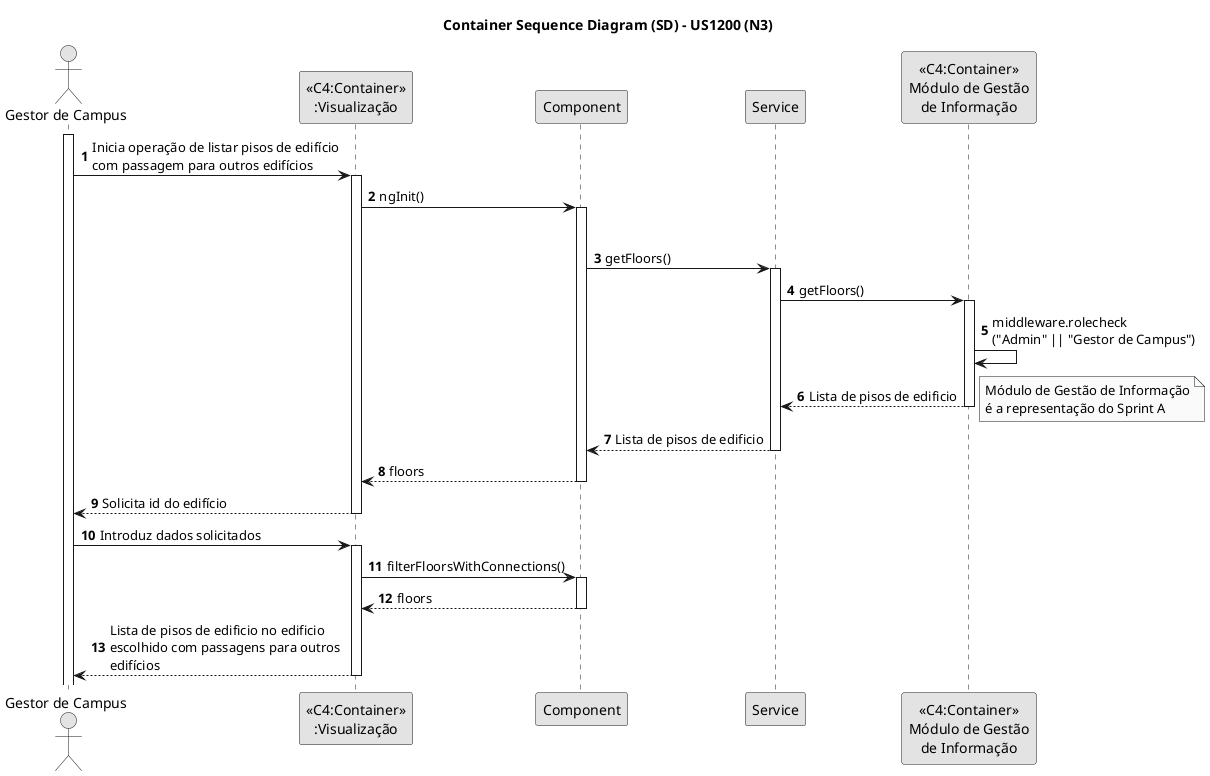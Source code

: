 @startuml
skinparam monochrome true
skinparam packageStyle rectangle
skinparam shadowing false

title Container Sequence Diagram (SD) - US1200 (N3)

autonumber

actor "Gestor de Campus"

activate "Gestor de Campus"
"Gestor de Campus" -> "<<C4:Container>>\n:Visualização": Inicia operação de listar pisos de edifício\ncom passagem para outros edifícios
activate "<<C4:Container>>\n:Visualização"
"<<C4:Container>>\n:Visualização" -> Component: ngInit()
activate Component
deactivate Service
Component -> Service : getFloors()
activate Service

Service -> "<<C4:Container>>\nMódulo de Gestão\nde Informação" : getFloors()
activate "<<C4:Container>>\nMódulo de Gestão\nde Informação"
"<<C4:Container>>\nMódulo de Gestão\nde Informação" -> "<<C4:Container>>\nMódulo de Gestão\nde Informação": middleware.rolecheck\n("Admin" || "Gestor de Campus")
"<<C4:Container>>\nMódulo de Gestão\nde Informação" --> Service: Lista de pisos de edificio
deactivate "<<C4:Container>>\nMódulo de Gestão\nde Informação"
note right: Módulo de Gestão de Informação\né a representação do Sprint A
Service --> Component: Lista de pisos de edificio
deactivate Service
Component --> "<<C4:Container>>\n:Visualização" : floors
deactivate Component

"<<C4:Container>>\n:Visualização" --> "Gestor de Campus": Solicita id do edifício
deactivate "<<C4:Container>>\n:Visualização"

"Gestor de Campus" -> "<<C4:Container>>\n:Visualização": Introduz dados solicitados
activate "<<C4:Container>>\n:Visualização"
"<<C4:Container>>\n:Visualização" -> Component : filterFloorsWithConnections()
activate Component
Component --> "<<C4:Container>>\n:Visualização" : floors
deactivate Component
deactivate "<<C4:Container>>\nMódulo de Gestão\nde Informação"
"Gestor de Campus" <-- "<<C4:Container>>\n:Visualização": Lista de pisos de edificio no edificio\nescolhido com passagens para outros\nedifícios
deactivate "<<C4:Container>>\n:Visualização"

@enduml